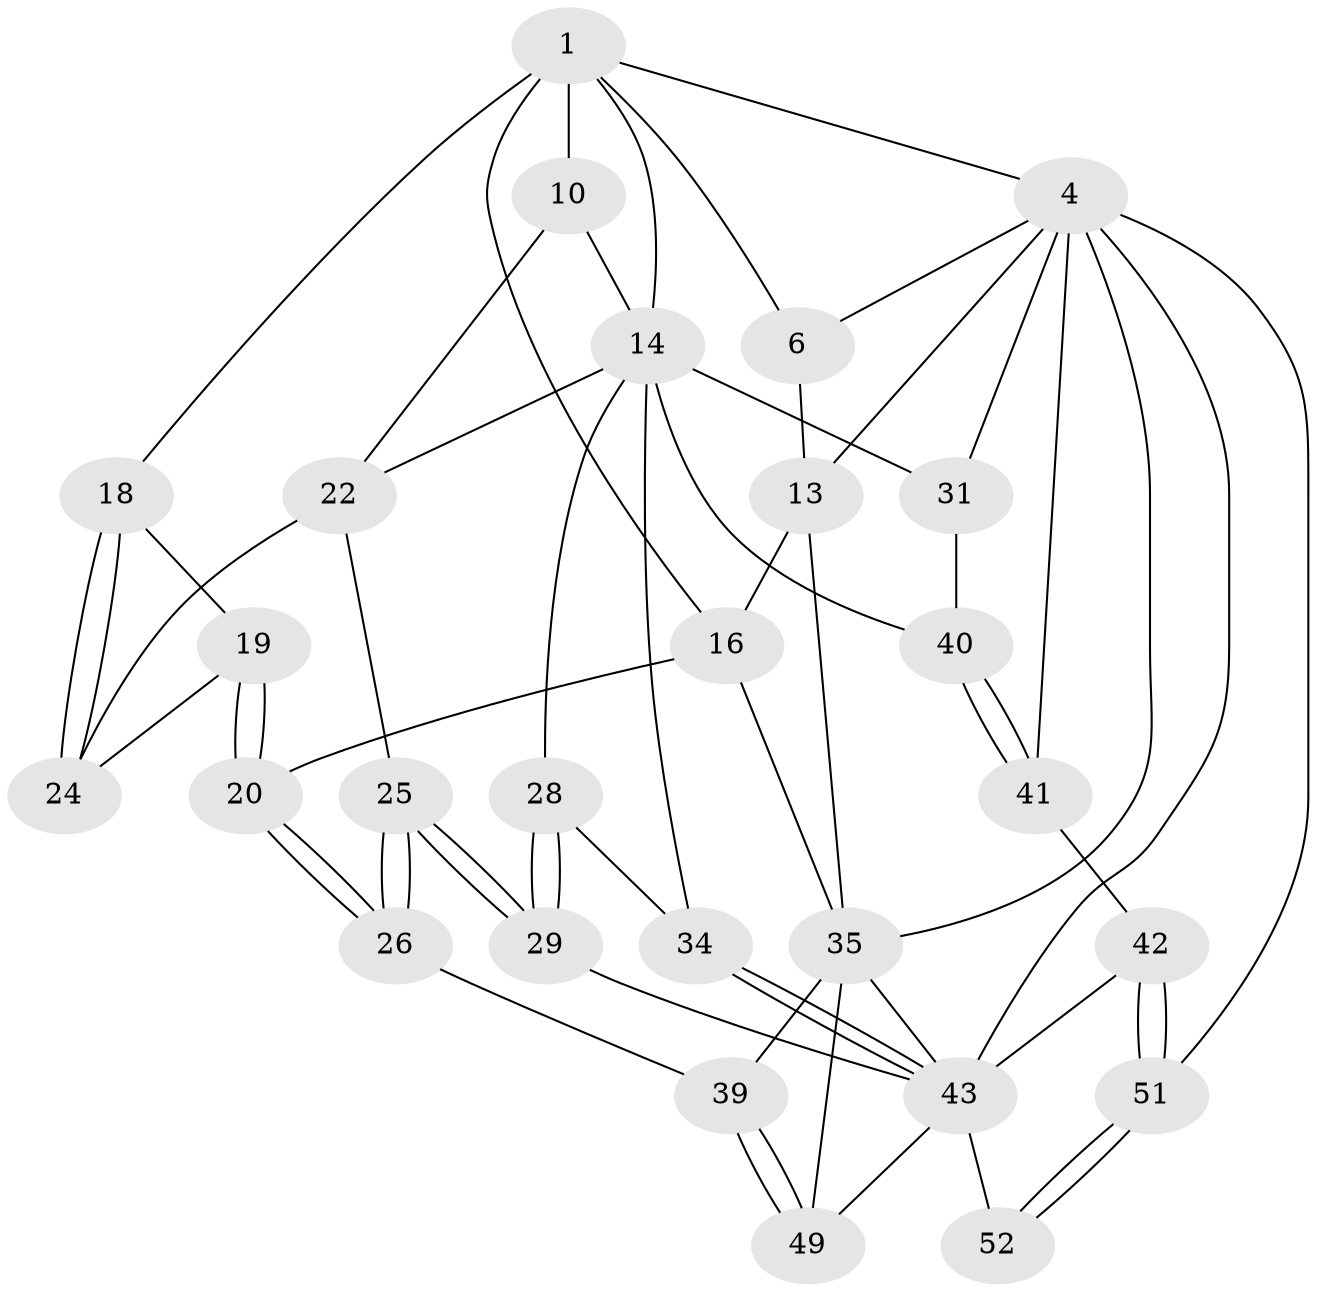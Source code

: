 // original degree distribution, {3: 0.037037037037037035, 4: 0.25925925925925924, 5: 0.48148148148148145, 6: 0.2222222222222222}
// Generated by graph-tools (version 1.1) at 2025/21/03/04/25 18:21:31]
// undirected, 27 vertices, 62 edges
graph export_dot {
graph [start="1"]
  node [color=gray90,style=filled];
  1 [pos="+0.3235751241834032+0",super="+2+7"];
  4 [pos="+1+0",super="+30+5+45"];
  6 [pos="+0.2850645127321369+0",super="+9"];
  10 [pos="+0.44043712177531835+0.2260675434314557",super="+11"];
  13 [pos="+0+0.08678949720358657",super="+17"];
  14 [pos="+0.7485430963256293+0.3054371822416273",super="+15+27"];
  16 [pos="+0.09427442777301072+0.3129307974477703",super="+21"];
  18 [pos="+0.2855983382257768+0.378173370895055"];
  19 [pos="+0.26589334208240695+0.4037171737594873"];
  20 [pos="+0.15874751751130967+0.5025156609723578"];
  22 [pos="+0.47640611019397106+0.5110730382284423",super="+23"];
  24 [pos="+0.3464477402712953+0.44886901632953485"];
  25 [pos="+0.4540071560678388+0.6073674045757197"];
  26 [pos="+0.42107530702326423+0.5998179675510011"];
  28 [pos="+0.5311075194985992+0.606866163060147"];
  29 [pos="+0.45404357600396966+0.6074451800802485"];
  31 [pos="+1+0.5111449088913084"];
  34 [pos="+0.7408581294669393+0.6308883716845649"];
  35 [pos="+0+0.7326271176932714",super="+38+36"];
  39 [pos="+0.11992657306088354+0.7124478193100988"];
  40 [pos="+0.8853033780406575+0.5950131274603265"];
  41 [pos="+0.921617843784487+0.7796033782638476",super="+44"];
  42 [pos="+0.9055801281605846+0.7881323976875234"];
  43 [pos="+0.7923344908399121+0.7671720112836559",super="+46"];
  49 [pos="+0.2209671033390116+0.7951889907350964"];
  51 [pos="+0.8679393298719349+1"];
  52 [pos="+0.6284779187686916+1"];
  1 -- 10 [weight=2];
  1 -- 4;
  1 -- 14;
  1 -- 16;
  1 -- 18;
  1 -- 6;
  4 -- 31;
  4 -- 13;
  4 -- 6;
  4 -- 41 [weight=2];
  4 -- 35;
  4 -- 51;
  4 -- 43;
  6 -- 13;
  10 -- 14;
  10 -- 22;
  13 -- 16;
  13 -- 35;
  14 -- 22;
  14 -- 34;
  14 -- 40;
  14 -- 28;
  14 -- 31;
  16 -- 35;
  16 -- 20;
  18 -- 19;
  18 -- 24;
  18 -- 24;
  19 -- 20;
  19 -- 20;
  19 -- 24;
  20 -- 26;
  20 -- 26;
  22 -- 24;
  22 -- 25;
  25 -- 26;
  25 -- 26;
  25 -- 29;
  25 -- 29;
  26 -- 39;
  28 -- 29;
  28 -- 29;
  28 -- 34;
  29 -- 43;
  31 -- 40;
  34 -- 43;
  34 -- 43;
  35 -- 39;
  35 -- 49;
  35 -- 43;
  39 -- 49;
  39 -- 49;
  40 -- 41;
  40 -- 41;
  41 -- 42;
  42 -- 43;
  42 -- 51;
  42 -- 51;
  43 -- 49;
  43 -- 52 [weight=2];
  51 -- 52;
  51 -- 52;
}
